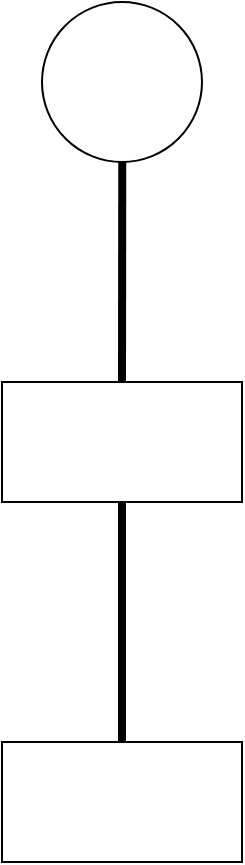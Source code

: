 <mxfile version="24.7.6">
  <diagram name="Страница — 1" id="m4uQckrU429rgEVroSDA">
    <mxGraphModel dx="568" dy="1242" grid="0" gridSize="10" guides="1" tooltips="1" connect="1" arrows="1" fold="1" page="0" pageScale="1" pageWidth="827" pageHeight="1169" math="0" shadow="0">
      <root>
        <mxCell id="0" />
        <mxCell id="1" parent="0" />
        <mxCell id="uJTyRdZboaND8xs_WRIH-3" value="" style="edgeStyle=orthogonalEdgeStyle;rounded=0;orthogonalLoop=1;jettySize=auto;html=1;fontSize=12;strokeColor=default;strokeWidth=4;align=center;verticalAlign=middle;fontFamily=Helvetica;fontColor=default;labelBackgroundColor=default;endArrow=none;endFill=0;curved=1;" edge="1" parent="1" source="uJTyRdZboaND8xs_WRIH-1" target="uJTyRdZboaND8xs_WRIH-2">
          <mxGeometry relative="1" as="geometry" />
        </mxCell>
        <mxCell id="uJTyRdZboaND8xs_WRIH-1" value="" style="whiteSpace=wrap;html=1;" vertex="1" parent="1">
          <mxGeometry x="145" y="175" width="120" height="60" as="geometry" />
        </mxCell>
        <mxCell id="uJTyRdZboaND8xs_WRIH-2" value="" style="whiteSpace=wrap;html=1;" vertex="1" parent="1">
          <mxGeometry x="145" y="355" width="120" height="60" as="geometry" />
        </mxCell>
        <mxCell id="uJTyRdZboaND8xs_WRIH-6" style="edgeStyle=none;curved=1;rounded=0;orthogonalLoop=1;jettySize=auto;html=1;fontSize=12;endArrow=none;endFill=0;strokeWidth=4;" edge="1" parent="1" source="uJTyRdZboaND8xs_WRIH-4" target="uJTyRdZboaND8xs_WRIH-1">
          <mxGeometry relative="1" as="geometry" />
        </mxCell>
        <mxCell id="uJTyRdZboaND8xs_WRIH-4" value="" style="ellipse;whiteSpace=wrap;html=1;" vertex="1" parent="1">
          <mxGeometry x="165" y="-15" width="80" height="80" as="geometry" />
        </mxCell>
      </root>
    </mxGraphModel>
  </diagram>
</mxfile>
